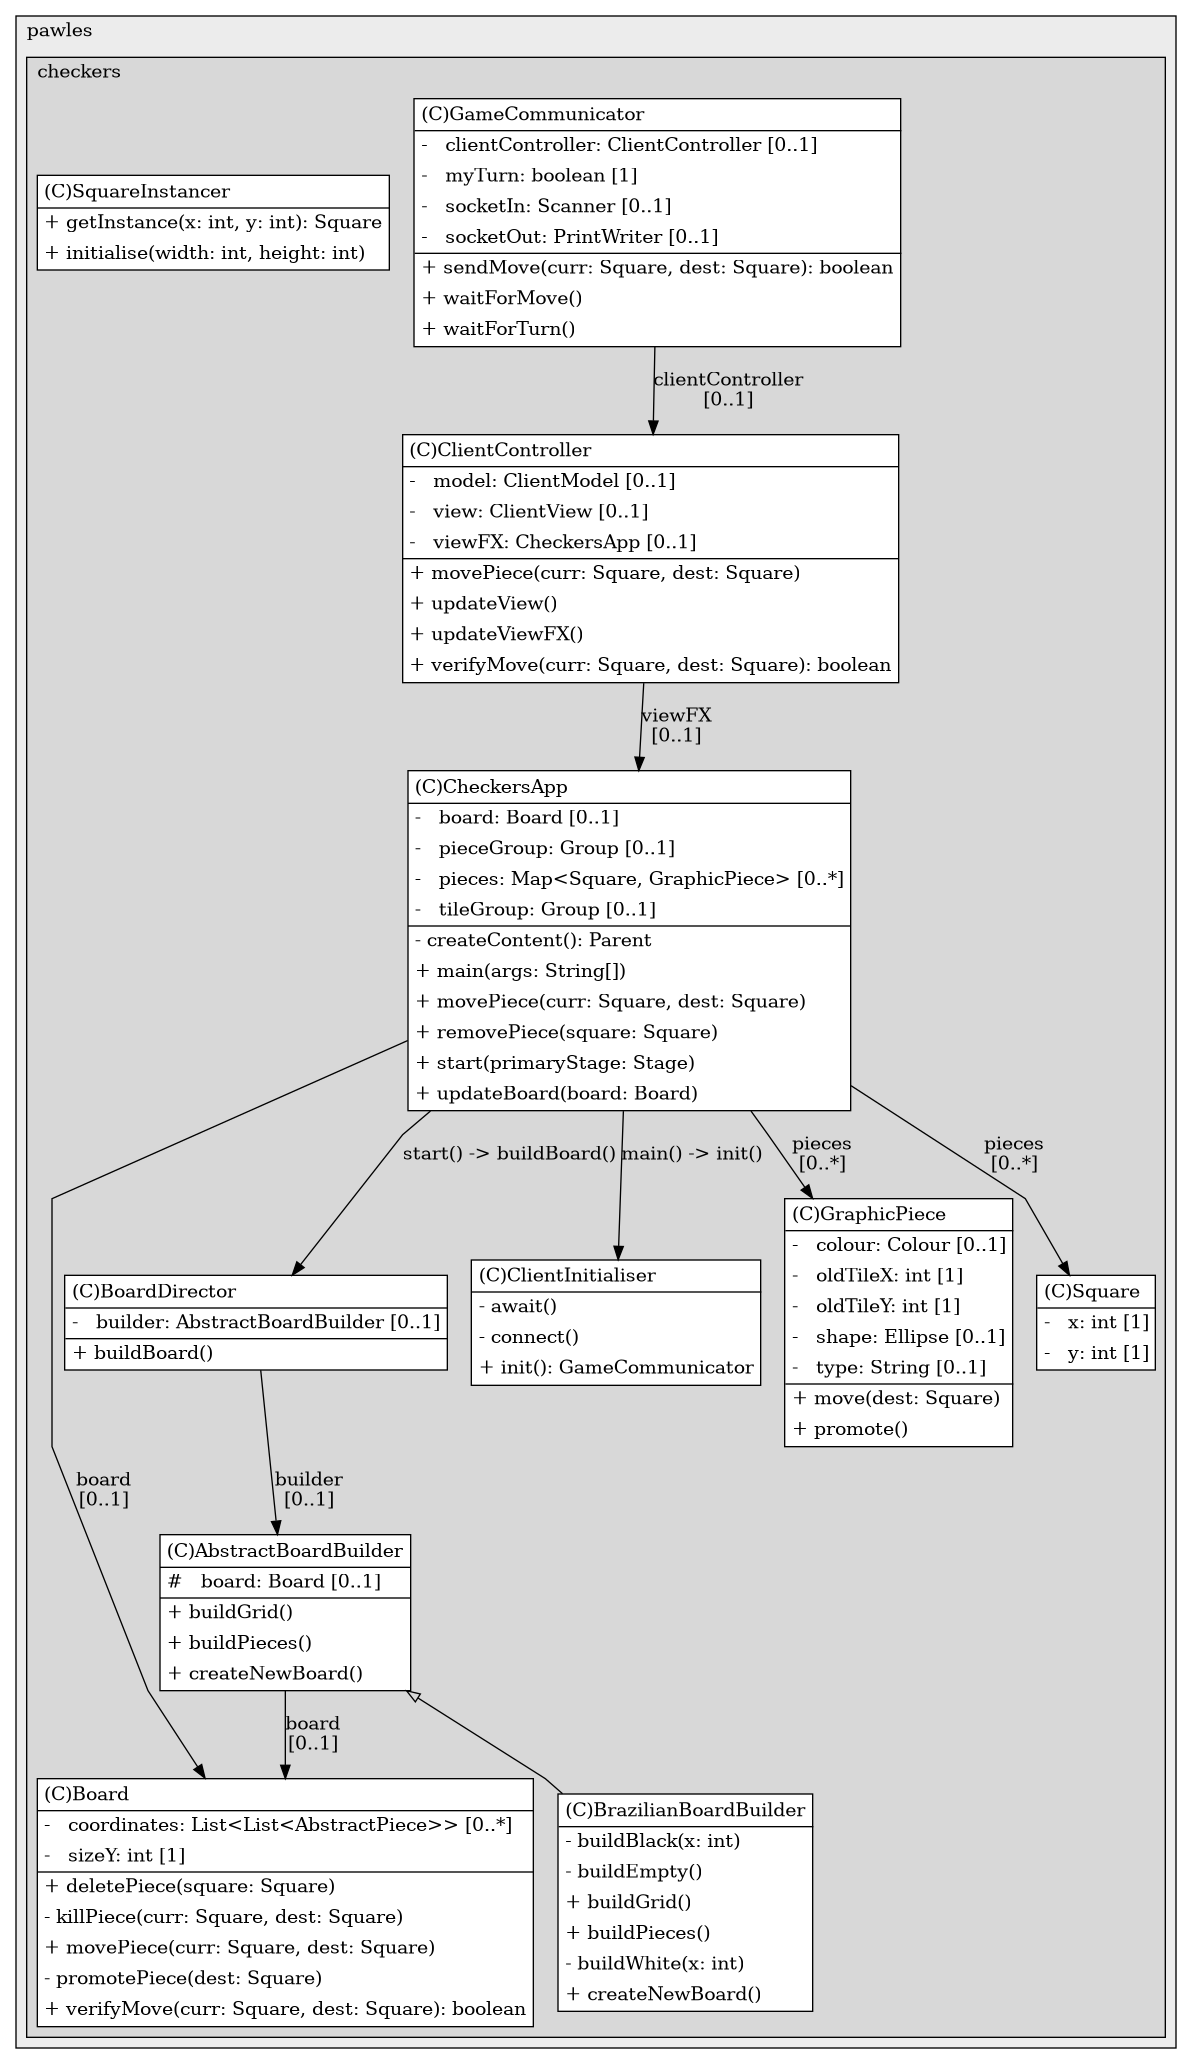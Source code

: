 @startuml

/' diagram meta data start
config=StructureConfiguration;
{
  "projectClassification": {
    "searchMode": "OpenProject", // OpenProject, AllProjects
    "includedProjects": "",
    "pathEndKeywords": "*.impl",
    "isClientPath": "",
    "isClientName": "",
    "isTestPath": "",
    "isTestName": "",
    "isMappingPath": "",
    "isMappingName": "",
    "isDataAccessPath": "",
    "isDataAccessName": "",
    "isDataStructurePath": "",
    "isDataStructureName": "",
    "isInterfaceStructuresPath": "",
    "isInterfaceStructuresName": "",
    "isEntryPointPath": "",
    "isEntryPointName": "",
    "treatFinalFieldsAsMandatory": false
  },
  "graphRestriction": {
    "classPackageExcludeFilter": "",
    "classPackageIncludeFilter": "",
    "classNameExcludeFilter": "",
    "classNameIncludeFilter": "",
    "methodNameExcludeFilter": "",
    "methodNameIncludeFilter": "",
    "removeByInheritance": "", // inheritance/annotation based filtering is done in a second step
    "removeByAnnotation": "",
    "removeByClassPackage": "", // cleanup the graph after inheritance/annotation based filtering is done
    "removeByClassName": "",
    "cutMappings": false,
    "cutEnum": true,
    "cutTests": true,
    "cutClient": true,
    "cutDataAccess": true,
    "cutInterfaceStructures": true,
    "cutDataStructures": true,
    "cutGetterAndSetter": true,
    "cutConstructors": true
  },
  "graphTraversal": {
    "forwardDepth": 3,
    "backwardDepth": 3,
    "classPackageExcludeFilter": "",
    "classPackageIncludeFilter": "",
    "classNameExcludeFilter": "",
    "classNameIncludeFilter": "",
    "methodNameExcludeFilter": "",
    "methodNameIncludeFilter": "",
    "hideMappings": false,
    "hideDataStructures": false,
    "hidePrivateMethods": true,
    "hideInterfaceCalls": true, // indirection: implementation -> interface (is hidden) -> implementation
    "onlyShowApplicationEntryPoints": false, // root node is included
    "useMethodCallsForStructureDiagram": "ForwardOnly" // ForwardOnly, BothDirections, No
  },
  "details": {
    "aggregation": "GroupByClass", // ByClass, GroupByClass, None
    "showClassGenericTypes": true,
    "showMethods": true,
    "showMethodParameterNames": true,
    "showMethodParameterTypes": true,
    "showMethodReturnType": true,
    "showPackageLevels": 2,
    "showDetailedClassStructure": true
  },
  "rootClass": "org.pawles.checkers.checkers.CheckersApp",
  "extensionCallbackMethod": "" // qualified.class.name#methodName - signature: public static String method(String)
}
diagram meta data end '/



digraph g {
    rankdir="TB"
    splines=polyline
    

'nodes 
subgraph cluster_995268684 { 
   	label=pawles
	labeljust=l
	fillcolor="#ececec"
	style=filled
   
   subgraph cluster_2114002008 { 
   	label=checkers
	labeljust=l
	fillcolor="#d8d8d8"
	style=filled
   
   AbstractBoardBuilder2074455057[
	label=<<TABLE BORDER="1" CELLBORDER="0" CELLPADDING="4" CELLSPACING="0">
<TR><TD ALIGN="LEFT" >(C)AbstractBoardBuilder</TD></TR>
<HR/>
<TR><TD ALIGN="LEFT" >#   board: Board [0..1]</TD></TR>
<HR/>
<TR><TD ALIGN="LEFT" >+ buildGrid()</TD></TR>
<TR><TD ALIGN="LEFT" >+ buildPieces()</TD></TR>
<TR><TD ALIGN="LEFT" >+ createNewBoard()</TD></TR>
</TABLE>>
	style=filled
	margin=0
	shape=plaintext
	fillcolor="#FFFFFF"
];

Board858191756[
	label=<<TABLE BORDER="1" CELLBORDER="0" CELLPADDING="4" CELLSPACING="0">
<TR><TD ALIGN="LEFT" >(C)Board</TD></TR>
<HR/>
<TR><TD ALIGN="LEFT" >-   coordinates: List&lt;List&lt;AbstractPiece&gt;&gt; [0..*]</TD></TR>
<TR><TD ALIGN="LEFT" >-   sizeY: int [1]</TD></TR>
<HR/>
<TR><TD ALIGN="LEFT" >+ deletePiece(square: Square)</TD></TR>
<TR><TD ALIGN="LEFT" >- killPiece(curr: Square, dest: Square)</TD></TR>
<TR><TD ALIGN="LEFT" >+ movePiece(curr: Square, dest: Square)</TD></TR>
<TR><TD ALIGN="LEFT" >- promotePiece(dest: Square)</TD></TR>
<TR><TD ALIGN="LEFT" >+ verifyMove(curr: Square, dest: Square): boolean</TD></TR>
</TABLE>>
	style=filled
	margin=0
	shape=plaintext
	fillcolor="#FFFFFF"
];

BoardDirector2074455057[
	label=<<TABLE BORDER="1" CELLBORDER="0" CELLPADDING="4" CELLSPACING="0">
<TR><TD ALIGN="LEFT" >(C)BoardDirector</TD></TR>
<HR/>
<TR><TD ALIGN="LEFT" >-   builder: AbstractBoardBuilder [0..1]</TD></TR>
<HR/>
<TR><TD ALIGN="LEFT" >+ buildBoard()</TD></TR>
</TABLE>>
	style=filled
	margin=0
	shape=plaintext
	fillcolor="#FFFFFF"
];

BrazilianBoardBuilder2074455057[
	label=<<TABLE BORDER="1" CELLBORDER="0" CELLPADDING="4" CELLSPACING="0">
<TR><TD ALIGN="LEFT" >(C)BrazilianBoardBuilder</TD></TR>
<HR/>
<TR><TD ALIGN="LEFT" >- buildBlack(x: int)</TD></TR>
<TR><TD ALIGN="LEFT" >- buildEmpty()</TD></TR>
<TR><TD ALIGN="LEFT" >+ buildGrid()</TD></TR>
<TR><TD ALIGN="LEFT" >+ buildPieces()</TD></TR>
<TR><TD ALIGN="LEFT" >- buildWhite(x: int)</TD></TR>
<TR><TD ALIGN="LEFT" >+ createNewBoard()</TD></TR>
</TABLE>>
	style=filled
	margin=0
	shape=plaintext
	fillcolor="#FFFFFF"
];

CheckersApp612257790[
	label=<<TABLE BORDER="1" CELLBORDER="0" CELLPADDING="4" CELLSPACING="0">
<TR><TD ALIGN="LEFT" >(C)CheckersApp</TD></TR>
<HR/>
<TR><TD ALIGN="LEFT" >-   board: Board [0..1]</TD></TR>
<TR><TD ALIGN="LEFT" >-   pieceGroup: Group [0..1]</TD></TR>
<TR><TD ALIGN="LEFT" >-   pieces: Map&lt;Square, GraphicPiece&gt; [0..*]</TD></TR>
<TR><TD ALIGN="LEFT" >-   tileGroup: Group [0..1]</TD></TR>
<HR/>
<TR><TD ALIGN="LEFT" >- createContent(): Parent</TD></TR>
<TR><TD ALIGN="LEFT" >+ main(args: String[])</TD></TR>
<TR><TD ALIGN="LEFT" >+ movePiece(curr: Square, dest: Square)</TD></TR>
<TR><TD ALIGN="LEFT" >+ removePiece(square: Square)</TD></TR>
<TR><TD ALIGN="LEFT" >+ start(primaryStage: Stage)</TD></TR>
<TR><TD ALIGN="LEFT" >+ updateBoard(board: Board)</TD></TR>
</TABLE>>
	style=filled
	margin=0
	shape=plaintext
	fillcolor="#FFFFFF"
];

ClientController639122325[
	label=<<TABLE BORDER="1" CELLBORDER="0" CELLPADDING="4" CELLSPACING="0">
<TR><TD ALIGN="LEFT" >(C)ClientController</TD></TR>
<HR/>
<TR><TD ALIGN="LEFT" >-   model: ClientModel [0..1]</TD></TR>
<TR><TD ALIGN="LEFT" >-   view: ClientView [0..1]</TD></TR>
<TR><TD ALIGN="LEFT" >-   viewFX: CheckersApp [0..1]</TD></TR>
<HR/>
<TR><TD ALIGN="LEFT" >+ movePiece(curr: Square, dest: Square)</TD></TR>
<TR><TD ALIGN="LEFT" >+ updateView()</TD></TR>
<TR><TD ALIGN="LEFT" >+ updateViewFX()</TD></TR>
<TR><TD ALIGN="LEFT" >+ verifyMove(curr: Square, dest: Square): boolean</TD></TR>
</TABLE>>
	style=filled
	margin=0
	shape=plaintext
	fillcolor="#FFFFFF"
];

ClientInitialiser639122325[
	label=<<TABLE BORDER="1" CELLBORDER="0" CELLPADDING="4" CELLSPACING="0">
<TR><TD ALIGN="LEFT" >(C)ClientInitialiser</TD></TR>
<HR/>
<TR><TD ALIGN="LEFT" >- await()</TD></TR>
<TR><TD ALIGN="LEFT" >- connect()</TD></TR>
<TR><TD ALIGN="LEFT" >+ init(): GameCommunicator</TD></TR>
</TABLE>>
	style=filled
	margin=0
	shape=plaintext
	fillcolor="#FFFFFF"
];

GameCommunicator639122325[
	label=<<TABLE BORDER="1" CELLBORDER="0" CELLPADDING="4" CELLSPACING="0">
<TR><TD ALIGN="LEFT" >(C)GameCommunicator</TD></TR>
<HR/>
<TR><TD ALIGN="LEFT" >-   clientController: ClientController [0..1]</TD></TR>
<TR><TD ALIGN="LEFT" >-   myTurn: boolean [1]</TD></TR>
<TR><TD ALIGN="LEFT" >-   socketIn: Scanner [0..1]</TD></TR>
<TR><TD ALIGN="LEFT" >-   socketOut: PrintWriter [0..1]</TD></TR>
<HR/>
<TR><TD ALIGN="LEFT" >+ sendMove(curr: Square, dest: Square): boolean</TD></TR>
<TR><TD ALIGN="LEFT" >+ waitForMove()</TD></TR>
<TR><TD ALIGN="LEFT" >+ waitForTurn()</TD></TR>
</TABLE>>
	style=filled
	margin=0
	shape=plaintext
	fillcolor="#FFFFFF"
];

GraphicPiece612257790[
	label=<<TABLE BORDER="1" CELLBORDER="0" CELLPADDING="4" CELLSPACING="0">
<TR><TD ALIGN="LEFT" >(C)GraphicPiece</TD></TR>
<HR/>
<TR><TD ALIGN="LEFT" >-   colour: Colour [0..1]</TD></TR>
<TR><TD ALIGN="LEFT" >-   oldTileX: int [1]</TD></TR>
<TR><TD ALIGN="LEFT" >-   oldTileY: int [1]</TD></TR>
<TR><TD ALIGN="LEFT" >-   shape: Ellipse [0..1]</TD></TR>
<TR><TD ALIGN="LEFT" >-   type: String [0..1]</TD></TR>
<HR/>
<TR><TD ALIGN="LEFT" >+ move(dest: Square)</TD></TR>
<TR><TD ALIGN="LEFT" >+ promote()</TD></TR>
</TABLE>>
	style=filled
	margin=0
	shape=plaintext
	fillcolor="#FFFFFF"
];

Square858191756[
	label=<<TABLE BORDER="1" CELLBORDER="0" CELLPADDING="4" CELLSPACING="0">
<TR><TD ALIGN="LEFT" >(C)Square</TD></TR>
<HR/>
<TR><TD ALIGN="LEFT" >-   x: int [1]</TD></TR>
<TR><TD ALIGN="LEFT" >-   y: int [1]</TD></TR>
</TABLE>>
	style=filled
	margin=0
	shape=plaintext
	fillcolor="#FFFFFF"
];

SquareInstancer858191756[
	label=<<TABLE BORDER="1" CELLBORDER="0" CELLPADDING="4" CELLSPACING="0">
<TR><TD ALIGN="LEFT" >(C)SquareInstancer</TD></TR>
<HR/>
<TR><TD ALIGN="LEFT" >+ getInstance(x: int, y: int): Square</TD></TR>
<TR><TD ALIGN="LEFT" >+ initialise(width: int, height: int)</TD></TR>
</TABLE>>
	style=filled
	margin=0
	shape=plaintext
	fillcolor="#FFFFFF"
];
} 
} 

'edges    
AbstractBoardBuilder2074455057 -> Board858191756[label="board
[0..1]"];
AbstractBoardBuilder2074455057 -> BrazilianBoardBuilder2074455057[arrowhead=none, arrowtail=empty, dir=both];
BoardDirector2074455057 -> AbstractBoardBuilder2074455057[label="builder
[0..1]"];
CheckersApp612257790 -> Board858191756[label="board
[0..1]"];
CheckersApp612257790 -> BoardDirector2074455057[label="start() -> buildBoard()"];
CheckersApp612257790 -> ClientInitialiser639122325[label="main() -> init()"];
CheckersApp612257790 -> GraphicPiece612257790[label="pieces
[0..*]"];
CheckersApp612257790 -> Square858191756[label="pieces
[0..*]"];
ClientController639122325 -> CheckersApp612257790[label="viewFX
[0..1]"];
GameCommunicator639122325 -> ClientController639122325[label="clientController
[0..1]"];
    
}
@enduml